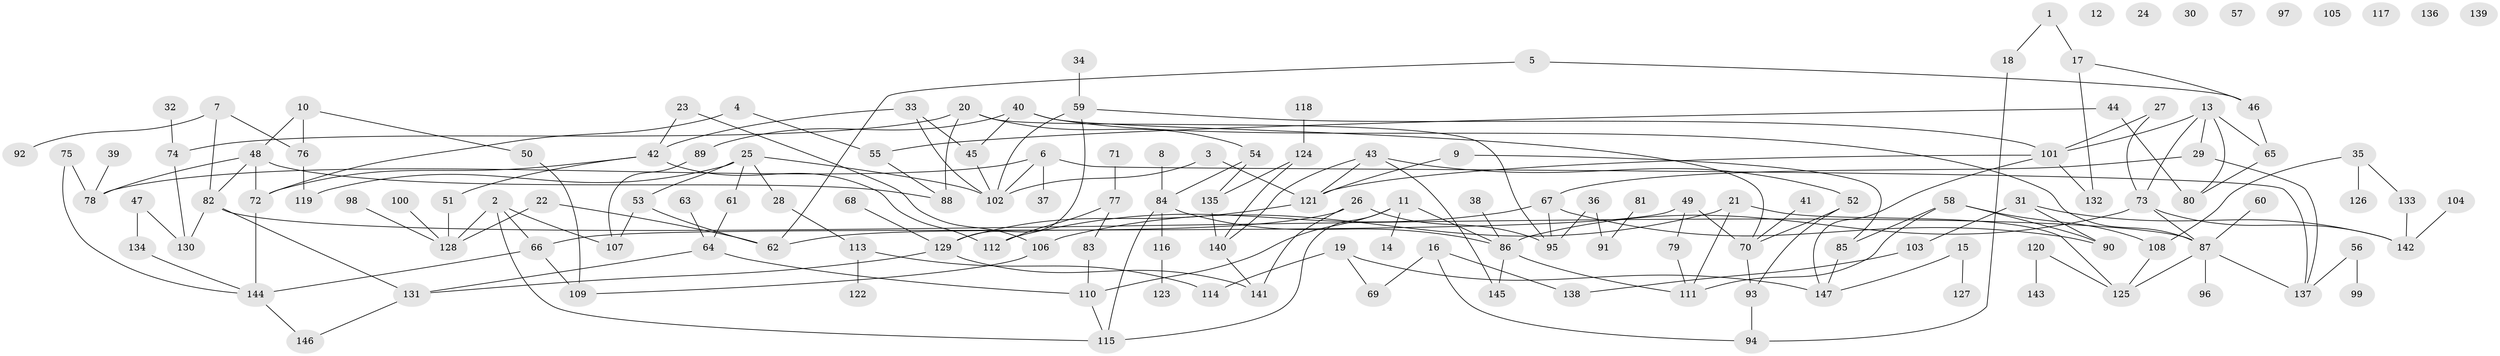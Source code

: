 // coarse degree distribution, {2: 0.16161616161616163, 4: 0.18181818181818182, 5: 0.12121212121212122, 3: 0.16161616161616163, 6: 0.04040404040404041, 7: 0.020202020202020204, 0: 0.09090909090909091, 1: 0.20202020202020202, 8: 0.010101010101010102, 10: 0.010101010101010102}
// Generated by graph-tools (version 1.1) at 2025/23/03/03/25 07:23:25]
// undirected, 147 vertices, 195 edges
graph export_dot {
graph [start="1"]
  node [color=gray90,style=filled];
  1;
  2;
  3;
  4;
  5;
  6;
  7;
  8;
  9;
  10;
  11;
  12;
  13;
  14;
  15;
  16;
  17;
  18;
  19;
  20;
  21;
  22;
  23;
  24;
  25;
  26;
  27;
  28;
  29;
  30;
  31;
  32;
  33;
  34;
  35;
  36;
  37;
  38;
  39;
  40;
  41;
  42;
  43;
  44;
  45;
  46;
  47;
  48;
  49;
  50;
  51;
  52;
  53;
  54;
  55;
  56;
  57;
  58;
  59;
  60;
  61;
  62;
  63;
  64;
  65;
  66;
  67;
  68;
  69;
  70;
  71;
  72;
  73;
  74;
  75;
  76;
  77;
  78;
  79;
  80;
  81;
  82;
  83;
  84;
  85;
  86;
  87;
  88;
  89;
  90;
  91;
  92;
  93;
  94;
  95;
  96;
  97;
  98;
  99;
  100;
  101;
  102;
  103;
  104;
  105;
  106;
  107;
  108;
  109;
  110;
  111;
  112;
  113;
  114;
  115;
  116;
  117;
  118;
  119;
  120;
  121;
  122;
  123;
  124;
  125;
  126;
  127;
  128;
  129;
  130;
  131;
  132;
  133;
  134;
  135;
  136;
  137;
  138;
  139;
  140;
  141;
  142;
  143;
  144;
  145;
  146;
  147;
  1 -- 17;
  1 -- 18;
  2 -- 66;
  2 -- 107;
  2 -- 115;
  2 -- 128;
  3 -- 102;
  3 -- 121;
  4 -- 55;
  4 -- 72;
  5 -- 46;
  5 -- 62;
  6 -- 37;
  6 -- 78;
  6 -- 102;
  6 -- 137;
  7 -- 76;
  7 -- 82;
  7 -- 92;
  8 -- 84;
  9 -- 85;
  9 -- 121;
  10 -- 48;
  10 -- 50;
  10 -- 76;
  11 -- 14;
  11 -- 86;
  11 -- 110;
  11 -- 115;
  13 -- 29;
  13 -- 65;
  13 -- 73;
  13 -- 80;
  13 -- 101;
  15 -- 127;
  15 -- 147;
  16 -- 69;
  16 -- 94;
  16 -- 138;
  17 -- 46;
  17 -- 132;
  18 -- 94;
  19 -- 69;
  19 -- 114;
  19 -- 147;
  20 -- 54;
  20 -- 74;
  20 -- 88;
  20 -- 95;
  21 -- 106;
  21 -- 111;
  21 -- 125;
  22 -- 62;
  22 -- 128;
  23 -- 42;
  23 -- 106;
  25 -- 28;
  25 -- 53;
  25 -- 61;
  25 -- 102;
  25 -- 119;
  26 -- 62;
  26 -- 95;
  26 -- 141;
  27 -- 73;
  27 -- 101;
  28 -- 113;
  29 -- 67;
  29 -- 137;
  31 -- 90;
  31 -- 103;
  31 -- 142;
  32 -- 74;
  33 -- 42;
  33 -- 45;
  33 -- 102;
  34 -- 59;
  35 -- 108;
  35 -- 126;
  35 -- 133;
  36 -- 91;
  36 -- 95;
  38 -- 86;
  39 -- 78;
  40 -- 45;
  40 -- 70;
  40 -- 87;
  40 -- 89;
  41 -- 70;
  42 -- 51;
  42 -- 72;
  42 -- 112;
  43 -- 52;
  43 -- 121;
  43 -- 140;
  43 -- 145;
  44 -- 55;
  44 -- 80;
  45 -- 102;
  46 -- 65;
  47 -- 130;
  47 -- 134;
  48 -- 72;
  48 -- 78;
  48 -- 82;
  48 -- 88;
  49 -- 66;
  49 -- 70;
  49 -- 79;
  50 -- 109;
  51 -- 128;
  52 -- 70;
  52 -- 93;
  53 -- 62;
  53 -- 107;
  54 -- 84;
  54 -- 135;
  55 -- 88;
  56 -- 99;
  56 -- 137;
  58 -- 85;
  58 -- 90;
  58 -- 108;
  58 -- 111;
  59 -- 101;
  59 -- 102;
  59 -- 129;
  60 -- 87;
  61 -- 64;
  63 -- 64;
  64 -- 110;
  64 -- 131;
  65 -- 80;
  66 -- 109;
  66 -- 144;
  67 -- 90;
  67 -- 95;
  67 -- 112;
  68 -- 129;
  70 -- 93;
  71 -- 77;
  72 -- 144;
  73 -- 86;
  73 -- 87;
  73 -- 142;
  74 -- 130;
  75 -- 78;
  75 -- 144;
  76 -- 119;
  77 -- 83;
  77 -- 112;
  79 -- 111;
  81 -- 91;
  82 -- 87;
  82 -- 130;
  82 -- 131;
  83 -- 110;
  84 -- 86;
  84 -- 115;
  84 -- 116;
  85 -- 147;
  86 -- 111;
  86 -- 145;
  87 -- 96;
  87 -- 125;
  87 -- 137;
  89 -- 107;
  93 -- 94;
  98 -- 128;
  100 -- 128;
  101 -- 121;
  101 -- 132;
  101 -- 147;
  103 -- 138;
  104 -- 142;
  106 -- 109;
  108 -- 125;
  110 -- 115;
  113 -- 114;
  113 -- 122;
  116 -- 123;
  118 -- 124;
  120 -- 125;
  120 -- 143;
  121 -- 129;
  124 -- 135;
  124 -- 140;
  129 -- 131;
  129 -- 141;
  131 -- 146;
  133 -- 142;
  134 -- 144;
  135 -- 140;
  140 -- 141;
  144 -- 146;
}
